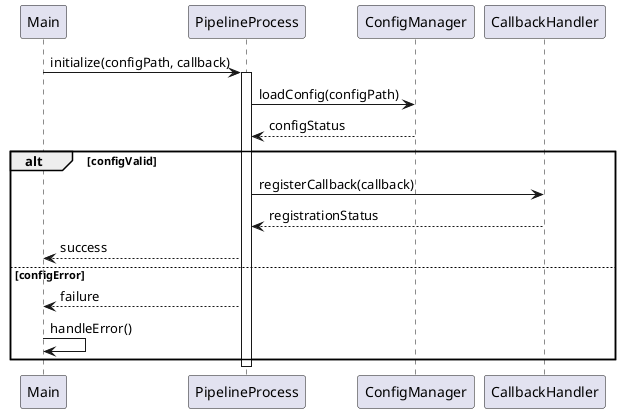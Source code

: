@startuml
participant Main
participant PipelineProcess
participant ConfigManager
participant CallbackHandler

Main -> PipelineProcess: initialize(configPath, callback)
activate PipelineProcess

PipelineProcess -> ConfigManager: loadConfig(configPath)
ConfigManager --> PipelineProcess: configStatus

alt configValid
  PipelineProcess -> CallbackHandler: registerCallback(callback)
  CallbackHandler --> PipelineProcess: registrationStatus
  PipelineProcess --> Main: success
else configError
  PipelineProcess --> Main: failure
  Main -> Main: handleError()
end

deactivate PipelineProcess
@enduml
